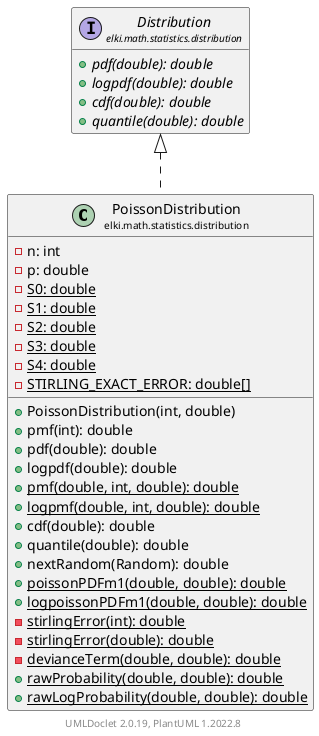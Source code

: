@startuml
    remove .*\.(Instance|Par|Parameterizer|Factory)$
    set namespaceSeparator none
    hide empty fields
    hide empty methods

    class "<size:14>PoissonDistribution\n<size:10>elki.math.statistics.distribution" as elki.math.statistics.distribution.PoissonDistribution [[PoissonDistribution.html]] {
        -n: int
        -p: double
        {static} -S0: double
        {static} -S1: double
        {static} -S2: double
        {static} -S3: double
        {static} -S4: double
        {static} -STIRLING_EXACT_ERROR: double[]
        +PoissonDistribution(int, double)
        +pmf(int): double
        +pdf(double): double
        +logpdf(double): double
        {static} +pmf(double, int, double): double
        {static} +logpmf(double, int, double): double
        +cdf(double): double
        +quantile(double): double
        +nextRandom(Random): double
        {static} +poissonPDFm1(double, double): double
        {static} +logpoissonPDFm1(double, double): double
        {static} -stirlingError(int): double
        {static} -stirlingError(double): double
        {static} -devianceTerm(double, double): double
        {static} +rawProbability(double, double): double
        {static} +rawLogProbability(double, double): double
    }

    interface "<size:14>Distribution\n<size:10>elki.math.statistics.distribution" as elki.math.statistics.distribution.Distribution [[Distribution.html]] {
        {abstract} +pdf(double): double
        {abstract} +logpdf(double): double
        {abstract} +cdf(double): double
        {abstract} +quantile(double): double
    }
    class "<size:14>PoissonDistribution.Par\n<size:10>elki.math.statistics.distribution" as elki.math.statistics.distribution.PoissonDistribution.Par [[PoissonDistribution.Par.html]]

    elki.math.statistics.distribution.Distribution <|.. elki.math.statistics.distribution.PoissonDistribution
    elki.math.statistics.distribution.PoissonDistribution +-- elki.math.statistics.distribution.PoissonDistribution.Par

    center footer UMLDoclet 2.0.19, PlantUML 1.2022.8
@enduml
